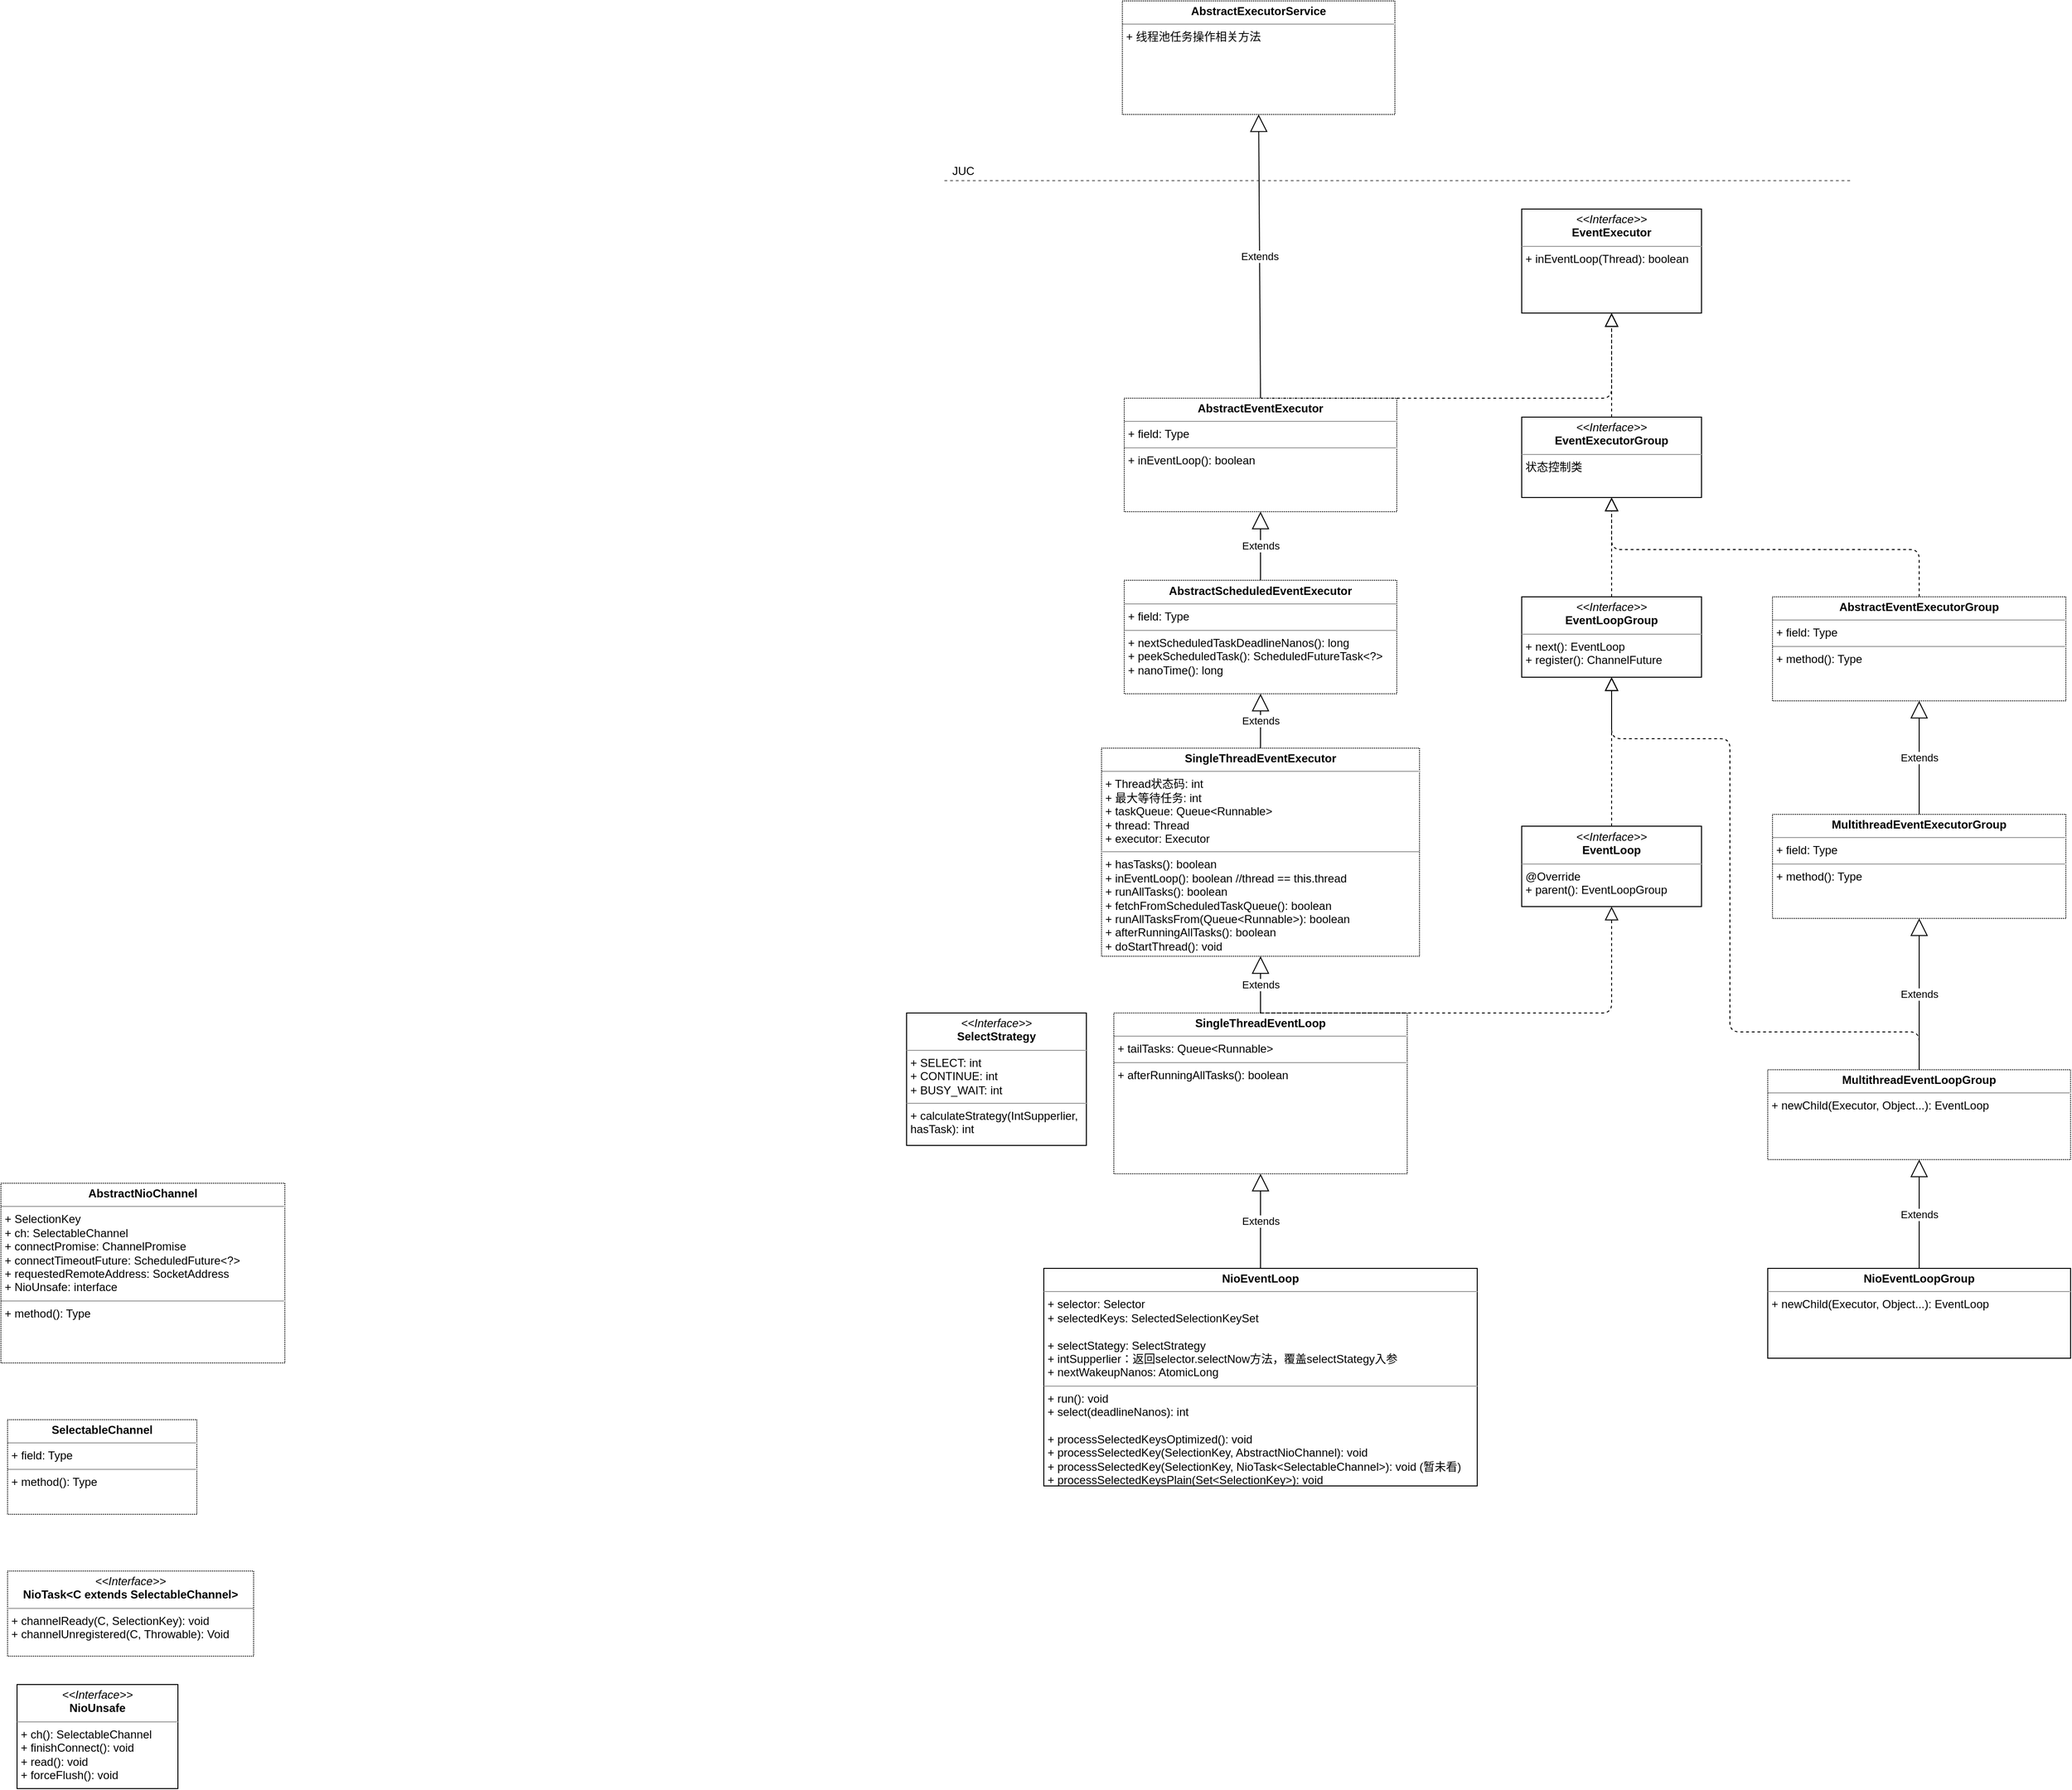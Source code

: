<mxfile version="14.6.6" type="github" pages="2">
  <diagram id="DDf6Si7hI6gckKC9rxQ4" name="NioEventLoop">
    <mxGraphModel dx="2500" dy="2261" grid="1" gridSize="10" guides="1" tooltips="1" connect="1" arrows="1" fold="1" page="1" pageScale="1" pageWidth="827" pageHeight="1169" math="0" shadow="0">
      <root>
        <mxCell id="0" />
        <mxCell id="1" parent="0" />
        <mxCell id="Be-V4V3GPX-fZBKAhtMd-1" value="&lt;p style=&quot;margin: 0px ; margin-top: 4px ; text-align: center&quot;&gt;&lt;b&gt;SingleThreadEventExecutor&lt;/b&gt;&lt;/p&gt;&lt;hr size=&quot;1&quot;&gt;&lt;p style=&quot;margin: 0px ; margin-left: 4px&quot;&gt;+ Thread状态码: int&lt;/p&gt;&lt;p style=&quot;margin: 0px ; margin-left: 4px&quot;&gt;+ 最大等待任务: int&lt;/p&gt;&lt;p style=&quot;margin: 0px ; margin-left: 4px&quot;&gt;+ taskQueue: Queue&amp;lt;Runnable&amp;gt;&lt;/p&gt;&lt;p style=&quot;margin: 0px ; margin-left: 4px&quot;&gt;+ thread: Thread&lt;/p&gt;&lt;p style=&quot;margin: 0px ; margin-left: 4px&quot;&gt;+ executor: Executor&lt;/p&gt;&lt;hr size=&quot;1&quot;&gt;&lt;p style=&quot;margin: 0px ; margin-left: 4px&quot;&gt;+ hasTasks(): boolean&lt;/p&gt;&lt;p style=&quot;margin: 0px ; margin-left: 4px&quot;&gt;+ inEventLoop(): boolean //thread == this.thread&lt;/p&gt;&lt;p style=&quot;margin: 0px ; margin-left: 4px&quot;&gt;+ runAllTasks(): boolean&lt;/p&gt;&lt;p style=&quot;margin: 0px ; margin-left: 4px&quot;&gt;+ fetchFromScheduledTaskQueue(): boolean&lt;/p&gt;&lt;p style=&quot;margin: 0px ; margin-left: 4px&quot;&gt;+ runAllTasksFrom(Queue&amp;lt;Runnable&amp;gt;): boolean&lt;/p&gt;&lt;p style=&quot;margin: 0px ; margin-left: 4px&quot;&gt;+ afterRunningAllTasks(): boolean&lt;/p&gt;&lt;p style=&quot;margin: 0px ; margin-left: 4px&quot;&gt;+ doStartThread(): void&lt;/p&gt;" style="verticalAlign=top;align=left;overflow=fill;fontSize=12;fontFamily=Helvetica;html=1;dashed=1;dashPattern=1 1;" parent="1" vertex="1">
          <mxGeometry x="336" y="120" width="336" height="220" as="geometry" />
        </mxCell>
        <mxCell id="Zlzf69k-lu1rIVjhK5aO-1" value="&lt;p style=&quot;margin: 0px ; margin-top: 4px ; text-align: center&quot;&gt;&lt;b&gt;SingleThreadEventLoop&lt;/b&gt;&lt;/p&gt;&lt;hr size=&quot;1&quot;&gt;&lt;p style=&quot;margin: 0px ; margin-left: 4px&quot;&gt;+ tailTasks: Queue&amp;lt;Runnable&amp;gt;&lt;/p&gt;&lt;hr size=&quot;1&quot;&gt;&lt;p style=&quot;margin: 0px ; margin-left: 4px&quot;&gt;+ afterRunningAllTasks(): boolean&lt;/p&gt;" style="verticalAlign=top;align=left;overflow=fill;fontSize=12;fontFamily=Helvetica;html=1;dashed=1;dashPattern=1 1;" parent="1" vertex="1">
          <mxGeometry x="349" y="400" width="310" height="170" as="geometry" />
        </mxCell>
        <mxCell id="Zlzf69k-lu1rIVjhK5aO-2" value="&lt;p style=&quot;margin: 0px ; margin-top: 4px ; text-align: center&quot;&gt;&lt;i&gt;&amp;lt;&amp;lt;Interface&amp;gt;&amp;gt;&lt;/i&gt;&lt;br&gt;&lt;b&gt;EventLoop&lt;/b&gt;&lt;/p&gt;&lt;hr size=&quot;1&quot;&gt;&lt;p style=&quot;margin: 0px ; margin-left: 4px&quot;&gt;&lt;/p&gt;&lt;p style=&quot;margin: 0px ; margin-left: 4px&quot;&gt;@Override&lt;/p&gt;&lt;p style=&quot;margin: 0px ; margin-left: 4px&quot;&gt;+ parent(): EventLoopGroup&lt;br&gt;&lt;br&gt;&lt;/p&gt;" style="verticalAlign=top;align=left;overflow=fill;fontSize=12;fontFamily=Helvetica;html=1;" parent="1" vertex="1">
          <mxGeometry x="780" y="202.5" width="190" height="85" as="geometry" />
        </mxCell>
        <mxCell id="Zlzf69k-lu1rIVjhK5aO-3" value="&lt;p style=&quot;margin: 0px ; margin-top: 4px ; text-align: center&quot;&gt;&lt;i&gt;&amp;lt;&amp;lt;Interface&amp;gt;&amp;gt;&lt;/i&gt;&lt;br&gt;&lt;b&gt;EventLoopGroup&lt;/b&gt;&lt;/p&gt;&lt;hr size=&quot;1&quot;&gt;&lt;p style=&quot;margin: 0px ; margin-left: 4px&quot;&gt;&lt;/p&gt;&lt;p style=&quot;margin: 0px ; margin-left: 4px&quot;&gt;&lt;span&gt;+ next(): EventLoop&lt;/span&gt;&lt;br&gt;&lt;/p&gt;&lt;p style=&quot;margin: 0px ; margin-left: 4px&quot;&gt;&lt;span&gt;+ register(): ChannelFuture&lt;/span&gt;&lt;/p&gt;&lt;p style=&quot;margin: 0px ; margin-left: 4px&quot;&gt;&lt;br&gt;&lt;/p&gt;" style="verticalAlign=top;align=left;overflow=fill;fontSize=12;fontFamily=Helvetica;html=1;" parent="1" vertex="1">
          <mxGeometry x="780" y="-40" width="190" height="85" as="geometry" />
        </mxCell>
        <mxCell id="Zlzf69k-lu1rIVjhK5aO-4" value="&lt;p style=&quot;margin: 0px ; margin-top: 4px ; text-align: center&quot;&gt;&lt;i&gt;&amp;lt;&amp;lt;Interface&amp;gt;&amp;gt;&lt;/i&gt;&lt;br&gt;&lt;b&gt;EventExecutorGroup&lt;/b&gt;&lt;/p&gt;&lt;hr size=&quot;1&quot;&gt;&lt;p style=&quot;margin: 0px ; margin-left: 4px&quot;&gt;&lt;/p&gt;&lt;p style=&quot;margin: 0px ; margin-left: 4px&quot;&gt;状态控制类&lt;/p&gt;&lt;p style=&quot;margin: 0px ; margin-left: 4px&quot;&gt;&lt;br&gt;&lt;/p&gt;" style="verticalAlign=top;align=left;overflow=fill;fontSize=12;fontFamily=Helvetica;html=1;" parent="1" vertex="1">
          <mxGeometry x="780" y="-230" width="190" height="85" as="geometry" />
        </mxCell>
        <mxCell id="Zlzf69k-lu1rIVjhK5aO-5" value="Extends" style="endArrow=block;endSize=16;endFill=0;html=1;exitX=0.5;exitY=0;exitDx=0;exitDy=0;entryX=0.5;entryY=1;entryDx=0;entryDy=0;" parent="1" source="Zlzf69k-lu1rIVjhK5aO-1" target="Be-V4V3GPX-fZBKAhtMd-1" edge="1">
          <mxGeometry width="160" relative="1" as="geometry">
            <mxPoint x="620" y="210" as="sourcePoint" />
            <mxPoint x="780" y="210" as="targetPoint" />
          </mxGeometry>
        </mxCell>
        <mxCell id="Zlzf69k-lu1rIVjhK5aO-6" value="" style="endArrow=block;dashed=1;endFill=0;endSize=12;html=1;exitX=0.5;exitY=0;exitDx=0;exitDy=0;entryX=0.5;entryY=1;entryDx=0;entryDy=0;" parent="1" source="Zlzf69k-lu1rIVjhK5aO-1" target="Zlzf69k-lu1rIVjhK5aO-2" edge="1">
          <mxGeometry width="160" relative="1" as="geometry">
            <mxPoint x="770" y="320" as="sourcePoint" />
            <mxPoint x="930" y="320" as="targetPoint" />
            <Array as="points">
              <mxPoint x="875" y="400" />
            </Array>
          </mxGeometry>
        </mxCell>
        <mxCell id="Zlzf69k-lu1rIVjhK5aO-7" value="" style="endArrow=block;dashed=1;endFill=0;endSize=12;html=1;exitX=0.5;exitY=0;exitDx=0;exitDy=0;entryX=0.5;entryY=1;entryDx=0;entryDy=0;" parent="1" source="Zlzf69k-lu1rIVjhK5aO-2" target="Zlzf69k-lu1rIVjhK5aO-3" edge="1">
          <mxGeometry width="160" relative="1" as="geometry">
            <mxPoint x="810" y="110" as="sourcePoint" />
            <mxPoint x="970" y="110" as="targetPoint" />
          </mxGeometry>
        </mxCell>
        <mxCell id="Zlzf69k-lu1rIVjhK5aO-8" value="&lt;p style=&quot;margin: 0px ; margin-top: 4px ; text-align: center&quot;&gt;&lt;b&gt;NioEventLoop&lt;/b&gt;&lt;/p&gt;&lt;hr size=&quot;1&quot;&gt;&lt;p style=&quot;margin: 0px ; margin-left: 4px&quot;&gt;+ selector: Selector&lt;/p&gt;&lt;p style=&quot;margin: 0px ; margin-left: 4px&quot;&gt;+ selectedKeys: SelectedSelectionKeySet&lt;/p&gt;&lt;p style=&quot;margin: 0px ; margin-left: 4px&quot;&gt;&lt;br&gt;&lt;/p&gt;&lt;p style=&quot;margin: 0px ; margin-left: 4px&quot;&gt;+ selectStategy: SelectStrategy&lt;/p&gt;&lt;p style=&quot;margin: 0px ; margin-left: 4px&quot;&gt;+ intSupperlier：返回selector.selectNow方法，覆盖selectStategy入参&lt;/p&gt;&lt;p style=&quot;margin: 0px ; margin-left: 4px&quot;&gt;+ nextWakeupNanos: AtomicLong&lt;/p&gt;&lt;hr size=&quot;1&quot;&gt;&lt;p style=&quot;margin: 0px ; margin-left: 4px&quot;&gt;+ run(): void&lt;/p&gt;&lt;p style=&quot;margin: 0px ; margin-left: 4px&quot;&gt;+ select(deadlineNanos): int&lt;/p&gt;&lt;p style=&quot;margin: 0px ; margin-left: 4px&quot;&gt;&lt;br&gt;&lt;/p&gt;&lt;p style=&quot;margin: 0px ; margin-left: 4px&quot;&gt;+ processSelectedKeysOptimized(): void&lt;/p&gt;&lt;p style=&quot;margin: 0px ; margin-left: 4px&quot;&gt;+ processSelectedKey(SelectionKey, AbstractNioChannel): void&lt;/p&gt;&lt;p style=&quot;margin: 0px ; margin-left: 4px&quot;&gt;+ processSelectedKey(SelectionKey, NioTask&amp;lt;SelectableChannel&amp;gt;): void (暂未看)&lt;/p&gt;&lt;p style=&quot;margin: 0px ; margin-left: 4px&quot;&gt;+ processSelectedKeysPlain(Set&amp;lt;SelectionKey&amp;gt;): void&lt;/p&gt;" style="verticalAlign=top;align=left;overflow=fill;fontSize=12;fontFamily=Helvetica;html=1;" parent="1" vertex="1">
          <mxGeometry x="275" y="670" width="458" height="230" as="geometry" />
        </mxCell>
        <mxCell id="Zlzf69k-lu1rIVjhK5aO-9" value="Extends" style="endArrow=block;endSize=16;endFill=0;html=1;exitX=0.5;exitY=0;exitDx=0;exitDy=0;entryX=0.5;entryY=1;entryDx=0;entryDy=0;" parent="1" source="Zlzf69k-lu1rIVjhK5aO-8" target="Zlzf69k-lu1rIVjhK5aO-1" edge="1">
          <mxGeometry width="160" relative="1" as="geometry">
            <mxPoint x="500" y="610" as="sourcePoint" />
            <mxPoint x="660" y="610" as="targetPoint" />
          </mxGeometry>
        </mxCell>
        <mxCell id="Zlzf69k-lu1rIVjhK5aO-10" value="&lt;p style=&quot;margin: 0px ; margin-top: 4px ; text-align: center&quot;&gt;&lt;i&gt;&amp;lt;&amp;lt;Interface&amp;gt;&amp;gt;&lt;/i&gt;&lt;br&gt;&lt;b&gt;SelectStrategy&lt;/b&gt;&lt;/p&gt;&lt;hr size=&quot;1&quot;&gt;&lt;p style=&quot;margin: 0px ; margin-left: 4px&quot;&gt;+ SELECT: int&lt;br&gt;+ CONTINUE: int&lt;/p&gt;&lt;p style=&quot;margin: 0px ; margin-left: 4px&quot;&gt;+ BUSY_WAIT: int&lt;/p&gt;&lt;hr size=&quot;1&quot;&gt;&lt;p style=&quot;margin: 0px ; margin-left: 4px&quot;&gt;+ calculateStrategy(IntSupperlier,&lt;/p&gt;&lt;p style=&quot;margin: 0px ; margin-left: 4px&quot;&gt;hasTask): int&lt;br&gt;&lt;/p&gt;" style="verticalAlign=top;align=left;overflow=fill;fontSize=12;fontFamily=Helvetica;html=1;" parent="1" vertex="1">
          <mxGeometry x="130" y="400" width="190" height="140" as="geometry" />
        </mxCell>
        <mxCell id="Zlzf69k-lu1rIVjhK5aO-11" value="&lt;p style=&quot;margin: 0px ; margin-top: 4px ; text-align: center&quot;&gt;&lt;b&gt;AbstractScheduledEventExecutor&lt;/b&gt;&lt;/p&gt;&lt;hr size=&quot;1&quot;&gt;&lt;p style=&quot;margin: 0px ; margin-left: 4px&quot;&gt;+ field: Type&lt;/p&gt;&lt;hr size=&quot;1&quot;&gt;&lt;p style=&quot;margin: 0px ; margin-left: 4px&quot;&gt;+ nextScheduledTaskDeadlineNanos(): long&lt;/p&gt;&lt;p style=&quot;margin: 0px ; margin-left: 4px&quot;&gt;+ peekScheduledTask(): ScheduledFutureTask&amp;lt;?&amp;gt;&lt;/p&gt;&lt;p style=&quot;margin: 0px ; margin-left: 4px&quot;&gt;+ nanoTime(): long&lt;/p&gt;&lt;p style=&quot;margin: 0px ; margin-left: 4px&quot;&gt;&lt;br&gt;&lt;/p&gt;" style="verticalAlign=top;align=left;overflow=fill;fontSize=12;fontFamily=Helvetica;html=1;dashed=1;dashPattern=1 1;" parent="1" vertex="1">
          <mxGeometry x="360" y="-57.5" width="288" height="120" as="geometry" />
        </mxCell>
        <mxCell id="Zlzf69k-lu1rIVjhK5aO-13" value="&lt;p style=&quot;margin: 0px ; margin-top: 4px ; text-align: center&quot;&gt;&lt;b&gt;AbstractEventExecutor&lt;/b&gt;&lt;/p&gt;&lt;hr size=&quot;1&quot;&gt;&lt;p style=&quot;margin: 0px ; margin-left: 4px&quot;&gt;+ field: Type&lt;/p&gt;&lt;hr size=&quot;1&quot;&gt;&lt;p style=&quot;margin: 0px ; margin-left: 4px&quot;&gt;+ inEventLoop(): boolean&lt;/p&gt;" style="verticalAlign=top;align=left;overflow=fill;fontSize=12;fontFamily=Helvetica;html=1;dashed=1;dashPattern=1 1;" parent="1" vertex="1">
          <mxGeometry x="360" y="-250" width="288" height="120" as="geometry" />
        </mxCell>
        <mxCell id="Zlzf69k-lu1rIVjhK5aO-14" value="&lt;p style=&quot;margin: 0px ; margin-top: 4px ; text-align: center&quot;&gt;&lt;i&gt;&amp;lt;&amp;lt;Interface&amp;gt;&amp;gt;&lt;/i&gt;&lt;br&gt;&lt;b&gt;EventExecutor&lt;/b&gt;&lt;/p&gt;&lt;hr size=&quot;1&quot;&gt;&lt;p style=&quot;margin: 0px ; margin-left: 4px&quot;&gt;+ inEventLoop(Thread): boolean&lt;br&gt;&lt;/p&gt;" style="verticalAlign=top;align=left;overflow=fill;fontSize=12;fontFamily=Helvetica;html=1;" parent="1" vertex="1">
          <mxGeometry x="780" y="-450" width="190" height="110" as="geometry" />
        </mxCell>
        <mxCell id="Zlzf69k-lu1rIVjhK5aO-15" value="&lt;p style=&quot;margin: 0px ; margin-top: 4px ; text-align: center&quot;&gt;&lt;b&gt;AbstractExecutorService&lt;/b&gt;&lt;/p&gt;&lt;hr size=&quot;1&quot;&gt;&lt;p style=&quot;margin: 0px ; margin-left: 4px&quot;&gt;+ 线程池任务操作相关方法&lt;/p&gt;" style="verticalAlign=top;align=left;overflow=fill;fontSize=12;fontFamily=Helvetica;html=1;dashed=1;dashPattern=1 1;" parent="1" vertex="1">
          <mxGeometry x="358" y="-670" width="288" height="120" as="geometry" />
        </mxCell>
        <mxCell id="Zlzf69k-lu1rIVjhK5aO-16" value="" style="endArrow=none;dashed=1;html=1;fillColor=#f5f5f5;strokeColor=#666666;" parent="1" edge="1">
          <mxGeometry width="50" height="50" relative="1" as="geometry">
            <mxPoint x="170" y="-480" as="sourcePoint" />
            <mxPoint x="1130" y="-480" as="targetPoint" />
          </mxGeometry>
        </mxCell>
        <mxCell id="Zlzf69k-lu1rIVjhK5aO-17" value="JUC" style="text;html=1;strokeColor=none;fillColor=none;align=center;verticalAlign=middle;whiteSpace=wrap;rounded=0;" parent="1" vertex="1">
          <mxGeometry x="170" y="-500" width="40" height="20" as="geometry" />
        </mxCell>
        <mxCell id="Zlzf69k-lu1rIVjhK5aO-19" value="Extends" style="endArrow=block;endSize=16;endFill=0;html=1;exitX=0.5;exitY=0;exitDx=0;exitDy=0;entryX=0.5;entryY=1;entryDx=0;entryDy=0;" parent="1" source="Zlzf69k-lu1rIVjhK5aO-13" target="Zlzf69k-lu1rIVjhK5aO-15" edge="1">
          <mxGeometry width="160" relative="1" as="geometry">
            <mxPoint x="470" y="-460" as="sourcePoint" />
            <mxPoint x="630" y="-460" as="targetPoint" />
          </mxGeometry>
        </mxCell>
        <mxCell id="Zlzf69k-lu1rIVjhK5aO-20" value="Extends" style="endArrow=block;endSize=16;endFill=0;html=1;exitX=0.5;exitY=0;exitDx=0;exitDy=0;entryX=0.5;entryY=1;entryDx=0;entryDy=0;" parent="1" source="Be-V4V3GPX-fZBKAhtMd-1" target="Zlzf69k-lu1rIVjhK5aO-11" edge="1">
          <mxGeometry width="160" relative="1" as="geometry">
            <mxPoint x="512" y="410" as="sourcePoint" />
            <mxPoint x="512" y="320" as="targetPoint" />
          </mxGeometry>
        </mxCell>
        <mxCell id="Zlzf69k-lu1rIVjhK5aO-21" value="Extends" style="endArrow=block;endSize=16;endFill=0;html=1;exitX=0.5;exitY=0;exitDx=0;exitDy=0;entryX=0.5;entryY=1;entryDx=0;entryDy=0;" parent="1" source="Zlzf69k-lu1rIVjhK5aO-11" target="Zlzf69k-lu1rIVjhK5aO-13" edge="1">
          <mxGeometry width="160" relative="1" as="geometry">
            <mxPoint x="522" y="420" as="sourcePoint" />
            <mxPoint x="522" y="330" as="targetPoint" />
          </mxGeometry>
        </mxCell>
        <mxCell id="Zlzf69k-lu1rIVjhK5aO-22" value="" style="endArrow=block;dashed=1;endFill=0;endSize=12;html=1;exitX=0.5;exitY=0;exitDx=0;exitDy=0;entryX=0.5;entryY=1;entryDx=0;entryDy=0;" parent="1" source="Zlzf69k-lu1rIVjhK5aO-13" target="Zlzf69k-lu1rIVjhK5aO-14" edge="1">
          <mxGeometry width="160" relative="1" as="geometry">
            <mxPoint x="610" y="-290" as="sourcePoint" />
            <mxPoint x="770" y="-290" as="targetPoint" />
            <Array as="points">
              <mxPoint x="875" y="-250" />
            </Array>
          </mxGeometry>
        </mxCell>
        <mxCell id="Zlzf69k-lu1rIVjhK5aO-23" value="" style="endArrow=block;dashed=1;endFill=0;endSize=12;html=1;exitX=0.5;exitY=0;exitDx=0;exitDy=0;entryX=0.5;entryY=1;entryDx=0;entryDy=0;" parent="1" source="Zlzf69k-lu1rIVjhK5aO-3" target="Zlzf69k-lu1rIVjhK5aO-4" edge="1">
          <mxGeometry width="160" relative="1" as="geometry">
            <mxPoint x="895" y="170" as="sourcePoint" />
            <mxPoint x="895" y="55" as="targetPoint" />
          </mxGeometry>
        </mxCell>
        <mxCell id="Zlzf69k-lu1rIVjhK5aO-24" value="" style="endArrow=block;dashed=1;endFill=0;endSize=12;html=1;exitX=0.5;exitY=0;exitDx=0;exitDy=0;entryX=0.5;entryY=1;entryDx=0;entryDy=0;" parent="1" source="Zlzf69k-lu1rIVjhK5aO-4" target="Zlzf69k-lu1rIVjhK5aO-14" edge="1">
          <mxGeometry width="160" relative="1" as="geometry">
            <mxPoint x="905" y="180" as="sourcePoint" />
            <mxPoint x="905" y="65" as="targetPoint" />
          </mxGeometry>
        </mxCell>
        <mxCell id="3vGNYZLkO1yV4LC2Xz1X-1" value="&lt;p style=&quot;margin: 0px ; margin-top: 4px ; text-align: center&quot;&gt;&lt;b&gt;AbstractNioChannel&lt;/b&gt;&lt;/p&gt;&lt;hr size=&quot;1&quot;&gt;&lt;p style=&quot;margin: 0px ; margin-left: 4px&quot;&gt;+ SelectionKey&lt;/p&gt;&lt;p style=&quot;margin: 0px ; margin-left: 4px&quot;&gt;+ ch: SelectableChannel&lt;/p&gt;&lt;p style=&quot;margin: 0px ; margin-left: 4px&quot;&gt;+ connectPromise: ChannelPromise&lt;/p&gt;&lt;p style=&quot;margin: 0px ; margin-left: 4px&quot;&gt;+ connectTimeoutFuture: ScheduledFuture&amp;lt;?&amp;gt;&lt;/p&gt;&lt;p style=&quot;margin: 0px ; margin-left: 4px&quot;&gt;+ requestedRemoteAddress: SocketAddress&lt;/p&gt;&lt;p style=&quot;margin: 0px ; margin-left: 4px&quot;&gt;+ NioUnsafe: interface&lt;/p&gt;&lt;hr size=&quot;1&quot;&gt;&lt;p style=&quot;margin: 0px ; margin-left: 4px&quot;&gt;+ method(): Type&lt;/p&gt;" style="verticalAlign=top;align=left;overflow=fill;fontSize=12;fontFamily=Helvetica;html=1;dashed=1;dashPattern=1 1;" parent="1" vertex="1">
          <mxGeometry x="-827" y="580" width="300" height="190" as="geometry" />
        </mxCell>
        <mxCell id="mLZd_gFcnLGiPh0xzBFw-1" value="&lt;p style=&quot;margin: 0px ; margin-top: 4px ; text-align: center&quot;&gt;&lt;i&gt;&amp;lt;&amp;lt;Interface&amp;gt;&amp;gt;&lt;/i&gt;&lt;br&gt;&lt;b&gt;NioUnsafe&lt;/b&gt;&lt;/p&gt;&lt;hr size=&quot;1&quot;&gt;&lt;p style=&quot;margin: 0px ; margin-left: 4px&quot;&gt;+ ch(): SelectableChannel&lt;br&gt;+ finishConnect(): void&lt;/p&gt;&lt;p style=&quot;margin: 0px ; margin-left: 4px&quot;&gt;+ read(): void&lt;/p&gt;&lt;p style=&quot;margin: 0px ; margin-left: 4px&quot;&gt;+ forceFlush(): void&lt;/p&gt;" style="verticalAlign=top;align=left;overflow=fill;fontSize=12;fontFamily=Helvetica;html=1;" parent="1" vertex="1">
          <mxGeometry x="-810" y="1110" width="170" height="110" as="geometry" />
        </mxCell>
        <mxCell id="JGBUPyrE6SJgA9BxXM_N-1" value="&lt;p style=&quot;margin: 0px ; margin-top: 4px ; text-align: center&quot;&gt;&lt;b&gt;SelectableChannel&lt;/b&gt;&lt;/p&gt;&lt;hr size=&quot;1&quot;&gt;&lt;p style=&quot;margin: 0px ; margin-left: 4px&quot;&gt;+ field: Type&lt;/p&gt;&lt;hr size=&quot;1&quot;&gt;&lt;p style=&quot;margin: 0px ; margin-left: 4px&quot;&gt;+ method(): Type&lt;/p&gt;" style="verticalAlign=top;align=left;overflow=fill;fontSize=12;fontFamily=Helvetica;html=1;dashed=1;dashPattern=1 1;" parent="1" vertex="1">
          <mxGeometry x="-820" y="830" width="200" height="100" as="geometry" />
        </mxCell>
        <mxCell id="JGBUPyrE6SJgA9BxXM_N-2" value="&lt;p style=&quot;margin: 0px ; margin-top: 4px ; text-align: center&quot;&gt;&lt;i&gt;&amp;lt;&amp;lt;Interface&amp;gt;&amp;gt;&lt;/i&gt;&lt;br&gt;&lt;b&gt;NioTask&amp;lt;C extends SelectableChannel&amp;gt;&lt;/b&gt;&lt;/p&gt;&lt;hr size=&quot;1&quot;&gt;&lt;p style=&quot;margin: 0px ; margin-left: 4px&quot;&gt;+ channelReady(C, SelectionKey): void&lt;br&gt;+ channelUnregistered(C, Throwable): Void&lt;/p&gt;" style="verticalAlign=top;align=left;overflow=fill;fontSize=12;fontFamily=Helvetica;html=1;dashed=1;dashPattern=1 1;" parent="1" vertex="1">
          <mxGeometry x="-820" y="990" width="260" height="90" as="geometry" />
        </mxCell>
        <mxCell id="XdHo_JYSF3nscPaMC1JQ-1" value="&lt;p style=&quot;margin: 0px ; margin-top: 4px ; text-align: center&quot;&gt;&lt;b&gt;NioEventLoopGroup&lt;/b&gt;&lt;/p&gt;&lt;hr size=&quot;1&quot;&gt;&lt;p style=&quot;margin: 0px ; margin-left: 4px&quot;&gt;+ newChild(Executor, Object...): EventLoop&lt;/p&gt;" style="verticalAlign=top;align=left;overflow=fill;fontSize=12;fontFamily=Helvetica;html=1;" vertex="1" parent="1">
          <mxGeometry x="1040" y="670" width="320" height="95" as="geometry" />
        </mxCell>
        <mxCell id="XdHo_JYSF3nscPaMC1JQ-2" value="&lt;p style=&quot;margin: 0px ; margin-top: 4px ; text-align: center&quot;&gt;&lt;b&gt;MultithreadEventLoopGroup&lt;/b&gt;&lt;/p&gt;&lt;hr size=&quot;1&quot;&gt;&lt;p style=&quot;margin: 0px ; margin-left: 4px&quot;&gt;+ newChild(Executor, Object...): EventLoop&lt;/p&gt;" style="verticalAlign=top;align=left;overflow=fill;fontSize=12;fontFamily=Helvetica;html=1;dashed=1;dashPattern=1 1;" vertex="1" parent="1">
          <mxGeometry x="1040" y="460" width="320" height="95" as="geometry" />
        </mxCell>
        <mxCell id="XdHo_JYSF3nscPaMC1JQ-4" value="&lt;p style=&quot;margin: 0px ; margin-top: 4px ; text-align: center&quot;&gt;&lt;b&gt;MultithreadEventExecutorGroup&lt;/b&gt;&lt;/p&gt;&lt;hr size=&quot;1&quot;&gt;&lt;p style=&quot;margin: 0px ; margin-left: 4px&quot;&gt;+ field: Type&lt;/p&gt;&lt;hr size=&quot;1&quot;&gt;&lt;p style=&quot;margin: 0px ; margin-left: 4px&quot;&gt;+ method(): Type&lt;/p&gt;" style="verticalAlign=top;align=left;overflow=fill;fontSize=12;fontFamily=Helvetica;html=1;dashed=1;dashPattern=1 1;" vertex="1" parent="1">
          <mxGeometry x="1045" y="190" width="310" height="110" as="geometry" />
        </mxCell>
        <mxCell id="XdHo_JYSF3nscPaMC1JQ-5" value="Extends" style="endArrow=block;endSize=16;endFill=0;html=1;exitX=0.5;exitY=0;exitDx=0;exitDy=0;entryX=0.5;entryY=1;entryDx=0;entryDy=0;" edge="1" parent="1" source="XdHo_JYSF3nscPaMC1JQ-2" target="XdHo_JYSF3nscPaMC1JQ-4">
          <mxGeometry width="160" relative="1" as="geometry">
            <mxPoint x="1230" y="150" as="sourcePoint" />
            <mxPoint x="1390" y="150" as="targetPoint" />
          </mxGeometry>
        </mxCell>
        <mxCell id="XdHo_JYSF3nscPaMC1JQ-6" value="&lt;p style=&quot;margin: 0px ; margin-top: 4px ; text-align: center&quot;&gt;&lt;b&gt;AbstractEventExecutorGroup&lt;/b&gt;&lt;/p&gt;&lt;hr size=&quot;1&quot;&gt;&lt;p style=&quot;margin: 0px ; margin-left: 4px&quot;&gt;+ field: Type&lt;/p&gt;&lt;hr size=&quot;1&quot;&gt;&lt;p style=&quot;margin: 0px ; margin-left: 4px&quot;&gt;+ method(): Type&lt;/p&gt;" style="verticalAlign=top;align=left;overflow=fill;fontSize=12;fontFamily=Helvetica;html=1;dashed=1;dashPattern=1 1;" vertex="1" parent="1">
          <mxGeometry x="1045" y="-40" width="310" height="110" as="geometry" />
        </mxCell>
        <mxCell id="XdHo_JYSF3nscPaMC1JQ-7" value="Extends" style="endArrow=block;endSize=16;endFill=0;html=1;exitX=0.5;exitY=0;exitDx=0;exitDy=0;entryX=0.5;entryY=1;entryDx=0;entryDy=0;" edge="1" parent="1" source="XdHo_JYSF3nscPaMC1JQ-4" target="XdHo_JYSF3nscPaMC1JQ-6">
          <mxGeometry width="160" relative="1" as="geometry">
            <mxPoint x="1220" y="-10" as="sourcePoint" />
            <mxPoint x="1380" y="-10" as="targetPoint" />
          </mxGeometry>
        </mxCell>
        <mxCell id="XdHo_JYSF3nscPaMC1JQ-8" value="" style="endArrow=block;dashed=1;endFill=0;endSize=12;html=1;exitX=0.5;exitY=0;exitDx=0;exitDy=0;entryX=0.5;entryY=1;entryDx=0;entryDy=0;" edge="1" parent="1" source="XdHo_JYSF3nscPaMC1JQ-6" target="Zlzf69k-lu1rIVjhK5aO-4">
          <mxGeometry width="160" relative="1" as="geometry">
            <mxPoint x="1190" y="-120" as="sourcePoint" />
            <mxPoint x="1350" y="-120" as="targetPoint" />
            <Array as="points">
              <mxPoint x="1200" y="-90" />
              <mxPoint x="875" y="-90" />
            </Array>
          </mxGeometry>
        </mxCell>
        <mxCell id="XdHo_JYSF3nscPaMC1JQ-9" value="" style="endArrow=block;dashed=1;endFill=0;endSize=12;html=1;exitX=0.5;exitY=0;exitDx=0;exitDy=0;entryX=0.5;entryY=1;entryDx=0;entryDy=0;" edge="1" parent="1" source="XdHo_JYSF3nscPaMC1JQ-2" target="Zlzf69k-lu1rIVjhK5aO-3">
          <mxGeometry width="160" relative="1" as="geometry">
            <mxPoint x="990" y="380" as="sourcePoint" />
            <mxPoint x="1150" y="380" as="targetPoint" />
            <Array as="points">
              <mxPoint x="1200" y="420" />
              <mxPoint x="1000" y="420" />
              <mxPoint x="1000" y="110" />
              <mxPoint x="875" y="110" />
            </Array>
          </mxGeometry>
        </mxCell>
        <mxCell id="XdHo_JYSF3nscPaMC1JQ-10" value="Extends" style="endArrow=block;endSize=16;endFill=0;html=1;exitX=0.5;exitY=0;exitDx=0;exitDy=0;entryX=0.5;entryY=1;entryDx=0;entryDy=0;" edge="1" parent="1" source="XdHo_JYSF3nscPaMC1JQ-1" target="XdHo_JYSF3nscPaMC1JQ-2">
          <mxGeometry width="160" relative="1" as="geometry">
            <mxPoint x="1170" y="640" as="sourcePoint" />
            <mxPoint x="1330" y="640" as="targetPoint" />
          </mxGeometry>
        </mxCell>
      </root>
    </mxGraphModel>
  </diagram>
  <diagram id="5Yc4WM7t3tE4-5V1ifpO" name="java.nio">
    <mxGraphModel dx="1422" dy="928" grid="1" gridSize="10" guides="1" tooltips="1" connect="1" arrows="1" fold="1" page="1" pageScale="1" pageWidth="827" pageHeight="1169" math="0" shadow="0">
      <root>
        <mxCell id="OGTiTm5KFj0ApmbGfk22-0" />
        <mxCell id="OGTiTm5KFj0ApmbGfk22-1" parent="OGTiTm5KFj0ApmbGfk22-0" />
      </root>
    </mxGraphModel>
  </diagram>
</mxfile>
